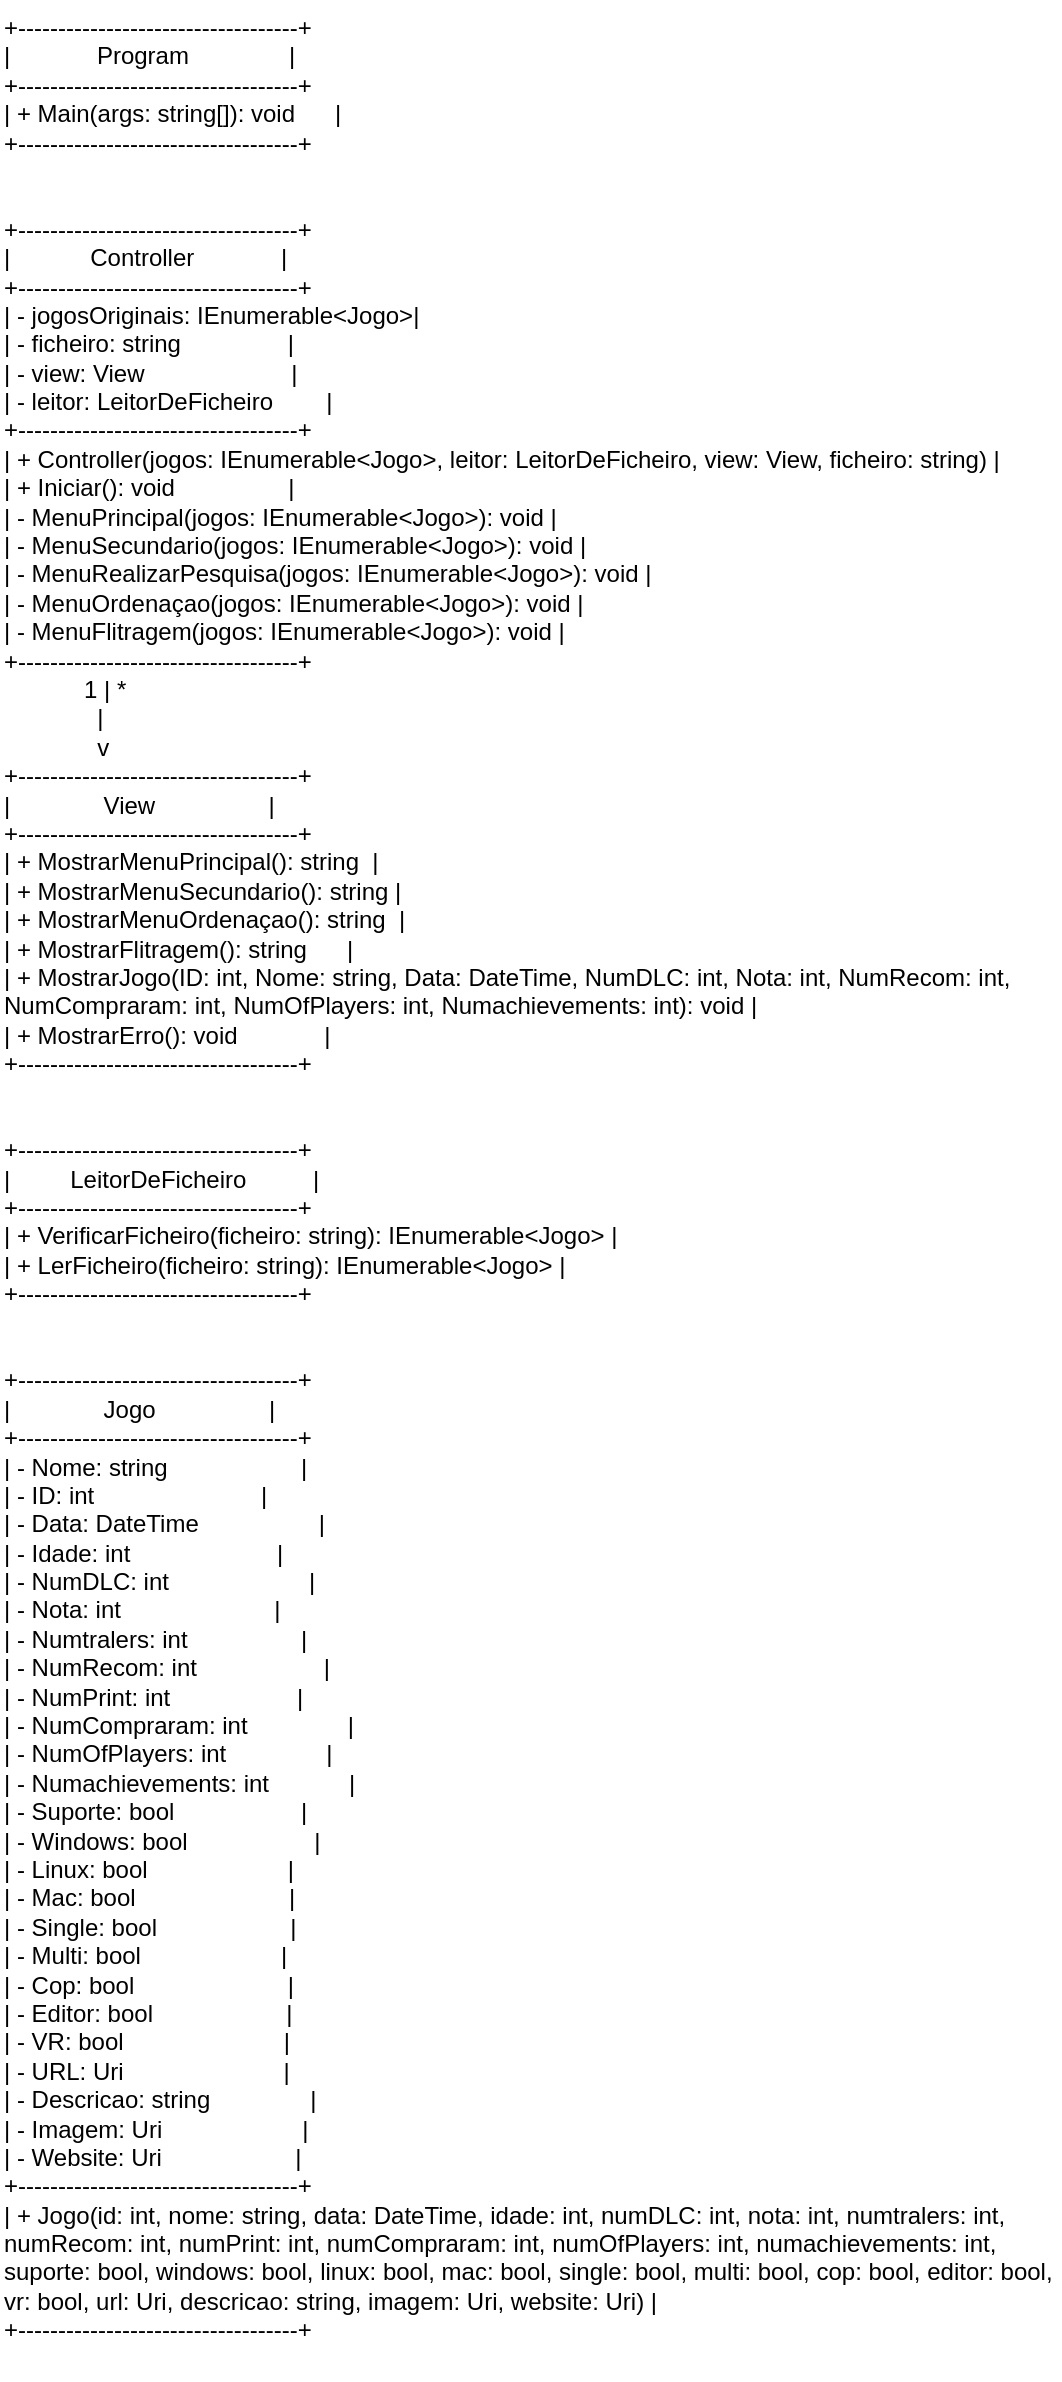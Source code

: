 <mxfile version="24.2.5" type="device">
  <diagram name="Página-1" id="BHv-SCFc_MRitOIf1noG">
    <mxGraphModel dx="1120" dy="500" grid="1" gridSize="10" guides="1" tooltips="1" connect="1" arrows="1" fold="1" page="1" pageScale="1" pageWidth="827" pageHeight="1169" math="0" shadow="0">
      <root>
        <mxCell id="0" />
        <mxCell id="1" parent="0" />
        <mxCell id="wznipNKmEA0Oq5KKj6Pv-1" value="+-----------------------------------+&#xa;|             Program               |&#xa;+-----------------------------------+&#xa;| + Main(args: string[]): void      |&#xa;+-----------------------------------+&#xa;&#xa;&#xa;+-----------------------------------+&#xa;|            Controller             |&#xa;+-----------------------------------+&#xa;| - jogosOriginais: IEnumerable&lt;Jogo&gt;|&#xa;| - ficheiro: string                |&#xa;| - view: View                      |&#xa;| - leitor: LeitorDeFicheiro        |&#xa;+-----------------------------------+&#xa;| + Controller(jogos: IEnumerable&lt;Jogo&gt;, leitor: LeitorDeFicheiro, view: View, ficheiro: string) |&#xa;| + Iniciar(): void                 |&#xa;| - MenuPrincipal(jogos: IEnumerable&lt;Jogo&gt;): void |&#xa;| - MenuSecundario(jogos: IEnumerable&lt;Jogo&gt;): void |&#xa;| - MenuRealizarPesquisa(jogos: IEnumerable&lt;Jogo&gt;): void |&#xa;| - MenuOrdenaçao(jogos: IEnumerable&lt;Jogo&gt;): void |&#xa;| - MenuFlitragem(jogos: IEnumerable&lt;Jogo&gt;): void |&#xa;+-----------------------------------+&#xa;            1 | *&#xa;              |&#xa;              v&#xa;+-----------------------------------+&#xa;|              View                 |&#xa;+-----------------------------------+&#xa;| + MostrarMenuPrincipal(): string  |&#xa;| + MostrarMenuSecundario(): string |&#xa;| + MostrarMenuOrdenaçao(): string  |&#xa;| + MostrarFlitragem(): string      |&#xa;| + MostrarJogo(ID: int, Nome: string, Data: DateTime, NumDLC: int, Nota: int, NumRecom: int, NumCompraram: int, NumOfPlayers: int, Numachievements: int): void |&#xa;| + MostrarErro(): void             |&#xa;+-----------------------------------+&#xa;&#xa;&#xa;+-----------------------------------+&#xa;|         LeitorDeFicheiro          |&#xa;+-----------------------------------+&#xa;| + VerificarFicheiro(ficheiro: string): IEnumerable&lt;Jogo&gt; |&#xa;| + LerFicheiro(ficheiro: string): IEnumerable&lt;Jogo&gt; |&#xa;+-----------------------------------+&#xa;&#xa;&#xa;+-----------------------------------+&#xa;|              Jogo                 |&#xa;+-----------------------------------+&#xa;| - Nome: string                    |&#xa;| - ID: int                         |&#xa;| - Data: DateTime                  |&#xa;| - Idade: int                      |&#xa;| - NumDLC: int                     |&#xa;| - Nota: int                       |&#xa;| - Numtralers: int                 |&#xa;| - NumRecom: int                   |&#xa;| - NumPrint: int                   |&#xa;| - NumCompraram: int               |&#xa;| - NumOfPlayers: int               |&#xa;| - Numachievements: int            |&#xa;| - Suporte: bool                   |&#xa;| - Windows: bool                   |&#xa;| - Linux: bool                     |&#xa;| - Mac: bool                       |&#xa;| - Single: bool                    |&#xa;| - Multi: bool                     |&#xa;| - Cop: bool                       |&#xa;| - Editor: bool                    |&#xa;| - VR: bool                        |&#xa;| - URL: Uri                        |&#xa;| - Descricao: string               |&#xa;| - Imagem: Uri                     |&#xa;| - Website: Uri                    |&#xa;+-----------------------------------+&#xa;| + Jogo(id: int, nome: string, data: DateTime, idade: int, numDLC: int, nota: int, numtralers: int, numRecom: int, numPrint: int, numCompraram: int, numOfPlayers: int, numachievements: int, suporte: bool, windows: bool, linux: bool, mac: bool, single: bool, multi: bool, cop: bool, editor: bool, vr: bool, url: Uri, descricao: string, imagem: Uri, website: Uri) |&#xa;+-----------------------------------+" style="text;whiteSpace=wrap;" vertex="1" parent="1">
          <mxGeometry x="400" y="230" width="530" height="1190" as="geometry" />
        </mxCell>
      </root>
    </mxGraphModel>
  </diagram>
</mxfile>

